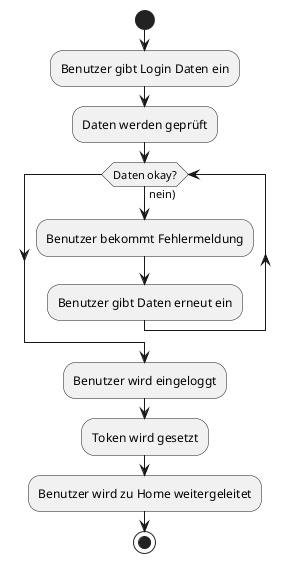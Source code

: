 @startuml login

start

:Benutzer gibt Login Daten ein;
:Daten werden geprüft;
while (Daten okay?) is (nein))
    :Benutzer bekommt Fehlermeldung;
    :Benutzer gibt Daten erneut ein;
endwhile
:Benutzer wird eingeloggt;
:Token wird gesetzt;
:Benutzer wird zu Home weitergeleitet;

stop

@enduml